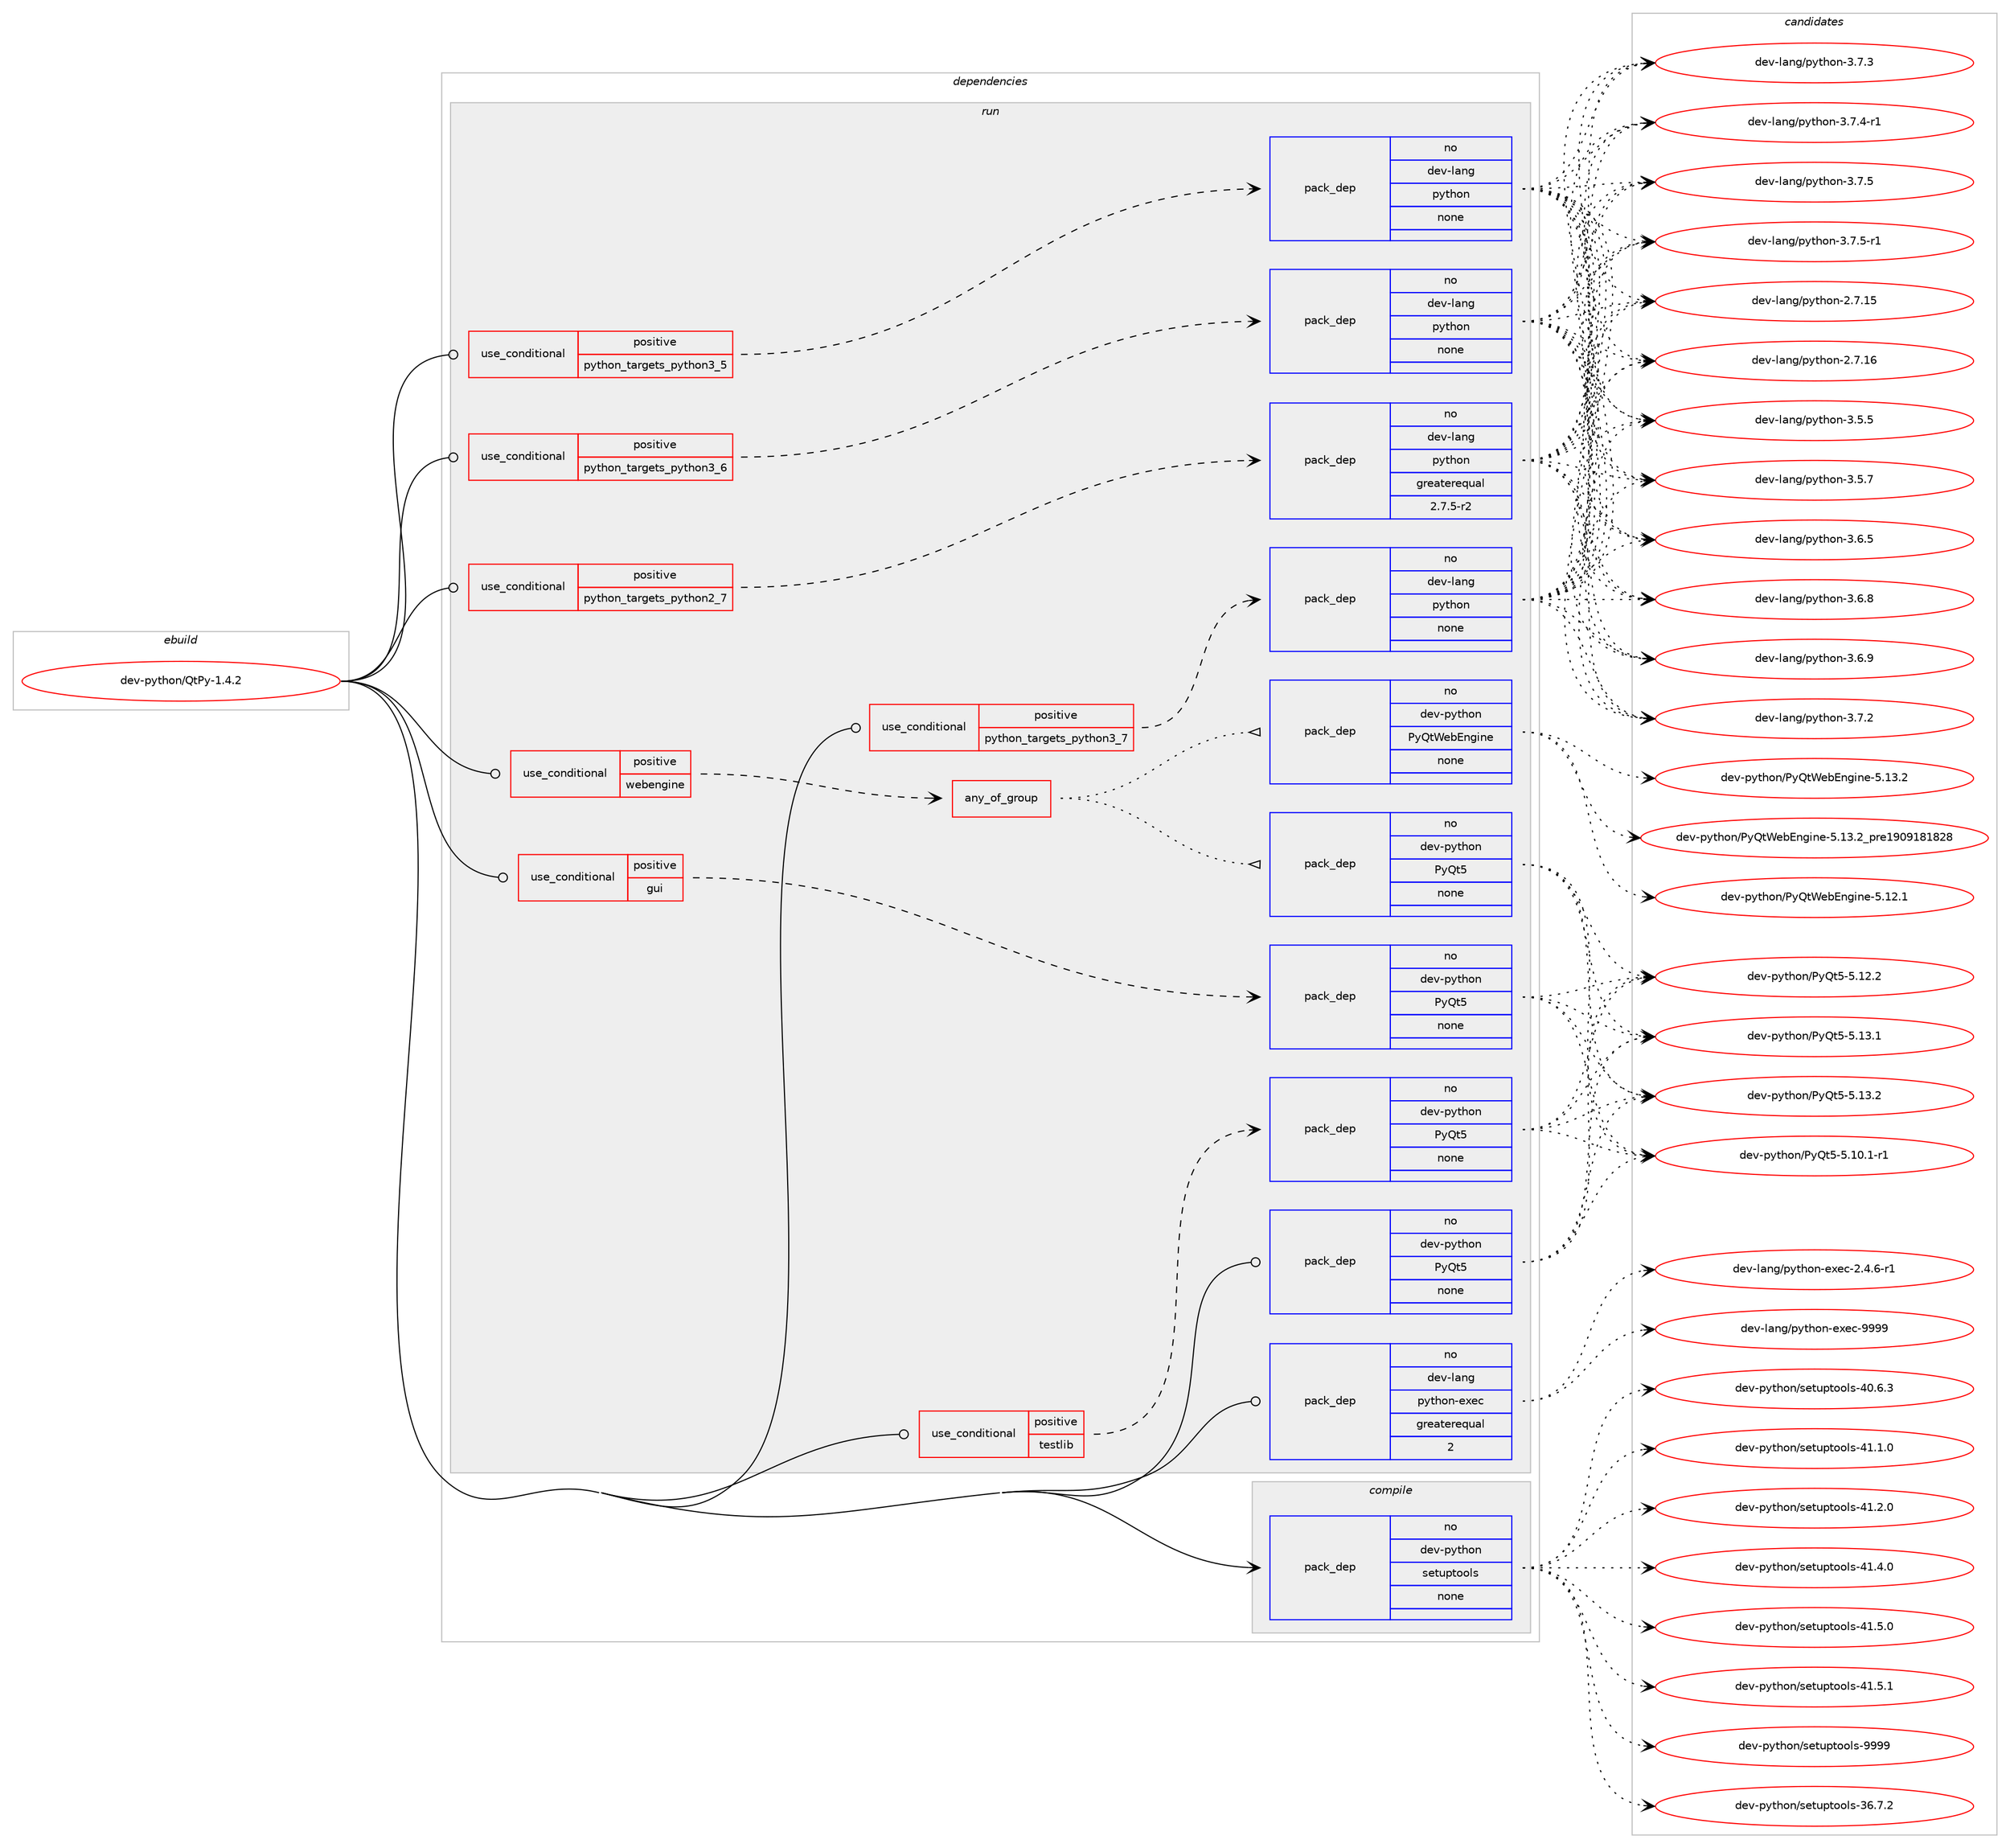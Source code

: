 digraph prolog {

# *************
# Graph options
# *************

newrank=true;
concentrate=true;
compound=true;
graph [rankdir=LR,fontname=Helvetica,fontsize=10,ranksep=1.5];#, ranksep=2.5, nodesep=0.2];
edge  [arrowhead=vee];
node  [fontname=Helvetica,fontsize=10];

# **********
# The ebuild
# **********

subgraph cluster_leftcol {
color=gray;
rank=same;
label=<<i>ebuild</i>>;
id [label="dev-python/QtPy-1.4.2", color=red, width=4, href="../dev-python/QtPy-1.4.2.svg"];
}

# ****************
# The dependencies
# ****************

subgraph cluster_midcol {
color=gray;
label=<<i>dependencies</i>>;
subgraph cluster_compile {
fillcolor="#eeeeee";
style=filled;
label=<<i>compile</i>>;
subgraph pack445646 {
dependency593270 [label=<<TABLE BORDER="0" CELLBORDER="1" CELLSPACING="0" CELLPADDING="4" WIDTH="220"><TR><TD ROWSPAN="6" CELLPADDING="30">pack_dep</TD></TR><TR><TD WIDTH="110">no</TD></TR><TR><TD>dev-python</TD></TR><TR><TD>setuptools</TD></TR><TR><TD>none</TD></TR><TR><TD></TD></TR></TABLE>>, shape=none, color=blue];
}
id:e -> dependency593270:w [weight=20,style="solid",arrowhead="vee"];
}
subgraph cluster_compileandrun {
fillcolor="#eeeeee";
style=filled;
label=<<i>compile and run</i>>;
}
subgraph cluster_run {
fillcolor="#eeeeee";
style=filled;
label=<<i>run</i>>;
subgraph cond135853 {
dependency593271 [label=<<TABLE BORDER="0" CELLBORDER="1" CELLSPACING="0" CELLPADDING="4"><TR><TD ROWSPAN="3" CELLPADDING="10">use_conditional</TD></TR><TR><TD>positive</TD></TR><TR><TD>gui</TD></TR></TABLE>>, shape=none, color=red];
subgraph pack445647 {
dependency593272 [label=<<TABLE BORDER="0" CELLBORDER="1" CELLSPACING="0" CELLPADDING="4" WIDTH="220"><TR><TD ROWSPAN="6" CELLPADDING="30">pack_dep</TD></TR><TR><TD WIDTH="110">no</TD></TR><TR><TD>dev-python</TD></TR><TR><TD>PyQt5</TD></TR><TR><TD>none</TD></TR><TR><TD></TD></TR></TABLE>>, shape=none, color=blue];
}
dependency593271:e -> dependency593272:w [weight=20,style="dashed",arrowhead="vee"];
}
id:e -> dependency593271:w [weight=20,style="solid",arrowhead="odot"];
subgraph cond135854 {
dependency593273 [label=<<TABLE BORDER="0" CELLBORDER="1" CELLSPACING="0" CELLPADDING="4"><TR><TD ROWSPAN="3" CELLPADDING="10">use_conditional</TD></TR><TR><TD>positive</TD></TR><TR><TD>python_targets_python2_7</TD></TR></TABLE>>, shape=none, color=red];
subgraph pack445648 {
dependency593274 [label=<<TABLE BORDER="0" CELLBORDER="1" CELLSPACING="0" CELLPADDING="4" WIDTH="220"><TR><TD ROWSPAN="6" CELLPADDING="30">pack_dep</TD></TR><TR><TD WIDTH="110">no</TD></TR><TR><TD>dev-lang</TD></TR><TR><TD>python</TD></TR><TR><TD>greaterequal</TD></TR><TR><TD>2.7.5-r2</TD></TR></TABLE>>, shape=none, color=blue];
}
dependency593273:e -> dependency593274:w [weight=20,style="dashed",arrowhead="vee"];
}
id:e -> dependency593273:w [weight=20,style="solid",arrowhead="odot"];
subgraph cond135855 {
dependency593275 [label=<<TABLE BORDER="0" CELLBORDER="1" CELLSPACING="0" CELLPADDING="4"><TR><TD ROWSPAN="3" CELLPADDING="10">use_conditional</TD></TR><TR><TD>positive</TD></TR><TR><TD>python_targets_python3_5</TD></TR></TABLE>>, shape=none, color=red];
subgraph pack445649 {
dependency593276 [label=<<TABLE BORDER="0" CELLBORDER="1" CELLSPACING="0" CELLPADDING="4" WIDTH="220"><TR><TD ROWSPAN="6" CELLPADDING="30">pack_dep</TD></TR><TR><TD WIDTH="110">no</TD></TR><TR><TD>dev-lang</TD></TR><TR><TD>python</TD></TR><TR><TD>none</TD></TR><TR><TD></TD></TR></TABLE>>, shape=none, color=blue];
}
dependency593275:e -> dependency593276:w [weight=20,style="dashed",arrowhead="vee"];
}
id:e -> dependency593275:w [weight=20,style="solid",arrowhead="odot"];
subgraph cond135856 {
dependency593277 [label=<<TABLE BORDER="0" CELLBORDER="1" CELLSPACING="0" CELLPADDING="4"><TR><TD ROWSPAN="3" CELLPADDING="10">use_conditional</TD></TR><TR><TD>positive</TD></TR><TR><TD>python_targets_python3_6</TD></TR></TABLE>>, shape=none, color=red];
subgraph pack445650 {
dependency593278 [label=<<TABLE BORDER="0" CELLBORDER="1" CELLSPACING="0" CELLPADDING="4" WIDTH="220"><TR><TD ROWSPAN="6" CELLPADDING="30">pack_dep</TD></TR><TR><TD WIDTH="110">no</TD></TR><TR><TD>dev-lang</TD></TR><TR><TD>python</TD></TR><TR><TD>none</TD></TR><TR><TD></TD></TR></TABLE>>, shape=none, color=blue];
}
dependency593277:e -> dependency593278:w [weight=20,style="dashed",arrowhead="vee"];
}
id:e -> dependency593277:w [weight=20,style="solid",arrowhead="odot"];
subgraph cond135857 {
dependency593279 [label=<<TABLE BORDER="0" CELLBORDER="1" CELLSPACING="0" CELLPADDING="4"><TR><TD ROWSPAN="3" CELLPADDING="10">use_conditional</TD></TR><TR><TD>positive</TD></TR><TR><TD>python_targets_python3_7</TD></TR></TABLE>>, shape=none, color=red];
subgraph pack445651 {
dependency593280 [label=<<TABLE BORDER="0" CELLBORDER="1" CELLSPACING="0" CELLPADDING="4" WIDTH="220"><TR><TD ROWSPAN="6" CELLPADDING="30">pack_dep</TD></TR><TR><TD WIDTH="110">no</TD></TR><TR><TD>dev-lang</TD></TR><TR><TD>python</TD></TR><TR><TD>none</TD></TR><TR><TD></TD></TR></TABLE>>, shape=none, color=blue];
}
dependency593279:e -> dependency593280:w [weight=20,style="dashed",arrowhead="vee"];
}
id:e -> dependency593279:w [weight=20,style="solid",arrowhead="odot"];
subgraph cond135858 {
dependency593281 [label=<<TABLE BORDER="0" CELLBORDER="1" CELLSPACING="0" CELLPADDING="4"><TR><TD ROWSPAN="3" CELLPADDING="10">use_conditional</TD></TR><TR><TD>positive</TD></TR><TR><TD>testlib</TD></TR></TABLE>>, shape=none, color=red];
subgraph pack445652 {
dependency593282 [label=<<TABLE BORDER="0" CELLBORDER="1" CELLSPACING="0" CELLPADDING="4" WIDTH="220"><TR><TD ROWSPAN="6" CELLPADDING="30">pack_dep</TD></TR><TR><TD WIDTH="110">no</TD></TR><TR><TD>dev-python</TD></TR><TR><TD>PyQt5</TD></TR><TR><TD>none</TD></TR><TR><TD></TD></TR></TABLE>>, shape=none, color=blue];
}
dependency593281:e -> dependency593282:w [weight=20,style="dashed",arrowhead="vee"];
}
id:e -> dependency593281:w [weight=20,style="solid",arrowhead="odot"];
subgraph cond135859 {
dependency593283 [label=<<TABLE BORDER="0" CELLBORDER="1" CELLSPACING="0" CELLPADDING="4"><TR><TD ROWSPAN="3" CELLPADDING="10">use_conditional</TD></TR><TR><TD>positive</TD></TR><TR><TD>webengine</TD></TR></TABLE>>, shape=none, color=red];
subgraph any11406 {
dependency593284 [label=<<TABLE BORDER="0" CELLBORDER="1" CELLSPACING="0" CELLPADDING="4"><TR><TD CELLPADDING="10">any_of_group</TD></TR></TABLE>>, shape=none, color=red];subgraph pack445653 {
dependency593285 [label=<<TABLE BORDER="0" CELLBORDER="1" CELLSPACING="0" CELLPADDING="4" WIDTH="220"><TR><TD ROWSPAN="6" CELLPADDING="30">pack_dep</TD></TR><TR><TD WIDTH="110">no</TD></TR><TR><TD>dev-python</TD></TR><TR><TD>PyQtWebEngine</TD></TR><TR><TD>none</TD></TR><TR><TD></TD></TR></TABLE>>, shape=none, color=blue];
}
dependency593284:e -> dependency593285:w [weight=20,style="dotted",arrowhead="oinv"];
subgraph pack445654 {
dependency593286 [label=<<TABLE BORDER="0" CELLBORDER="1" CELLSPACING="0" CELLPADDING="4" WIDTH="220"><TR><TD ROWSPAN="6" CELLPADDING="30">pack_dep</TD></TR><TR><TD WIDTH="110">no</TD></TR><TR><TD>dev-python</TD></TR><TR><TD>PyQt5</TD></TR><TR><TD>none</TD></TR><TR><TD></TD></TR></TABLE>>, shape=none, color=blue];
}
dependency593284:e -> dependency593286:w [weight=20,style="dotted",arrowhead="oinv"];
}
dependency593283:e -> dependency593284:w [weight=20,style="dashed",arrowhead="vee"];
}
id:e -> dependency593283:w [weight=20,style="solid",arrowhead="odot"];
subgraph pack445655 {
dependency593287 [label=<<TABLE BORDER="0" CELLBORDER="1" CELLSPACING="0" CELLPADDING="4" WIDTH="220"><TR><TD ROWSPAN="6" CELLPADDING="30">pack_dep</TD></TR><TR><TD WIDTH="110">no</TD></TR><TR><TD>dev-lang</TD></TR><TR><TD>python-exec</TD></TR><TR><TD>greaterequal</TD></TR><TR><TD>2</TD></TR></TABLE>>, shape=none, color=blue];
}
id:e -> dependency593287:w [weight=20,style="solid",arrowhead="odot"];
subgraph pack445656 {
dependency593288 [label=<<TABLE BORDER="0" CELLBORDER="1" CELLSPACING="0" CELLPADDING="4" WIDTH="220"><TR><TD ROWSPAN="6" CELLPADDING="30">pack_dep</TD></TR><TR><TD WIDTH="110">no</TD></TR><TR><TD>dev-python</TD></TR><TR><TD>PyQt5</TD></TR><TR><TD>none</TD></TR><TR><TD></TD></TR></TABLE>>, shape=none, color=blue];
}
id:e -> dependency593288:w [weight=20,style="solid",arrowhead="odot"];
}
}

# **************
# The candidates
# **************

subgraph cluster_choices {
rank=same;
color=gray;
label=<<i>candidates</i>>;

subgraph choice445646 {
color=black;
nodesep=1;
choice100101118451121211161041111104711510111611711211611111110811545515446554650 [label="dev-python/setuptools-36.7.2", color=red, width=4,href="../dev-python/setuptools-36.7.2.svg"];
choice100101118451121211161041111104711510111611711211611111110811545524846544651 [label="dev-python/setuptools-40.6.3", color=red, width=4,href="../dev-python/setuptools-40.6.3.svg"];
choice100101118451121211161041111104711510111611711211611111110811545524946494648 [label="dev-python/setuptools-41.1.0", color=red, width=4,href="../dev-python/setuptools-41.1.0.svg"];
choice100101118451121211161041111104711510111611711211611111110811545524946504648 [label="dev-python/setuptools-41.2.0", color=red, width=4,href="../dev-python/setuptools-41.2.0.svg"];
choice100101118451121211161041111104711510111611711211611111110811545524946524648 [label="dev-python/setuptools-41.4.0", color=red, width=4,href="../dev-python/setuptools-41.4.0.svg"];
choice100101118451121211161041111104711510111611711211611111110811545524946534648 [label="dev-python/setuptools-41.5.0", color=red, width=4,href="../dev-python/setuptools-41.5.0.svg"];
choice100101118451121211161041111104711510111611711211611111110811545524946534649 [label="dev-python/setuptools-41.5.1", color=red, width=4,href="../dev-python/setuptools-41.5.1.svg"];
choice10010111845112121116104111110471151011161171121161111111081154557575757 [label="dev-python/setuptools-9999", color=red, width=4,href="../dev-python/setuptools-9999.svg"];
dependency593270:e -> choice100101118451121211161041111104711510111611711211611111110811545515446554650:w [style=dotted,weight="100"];
dependency593270:e -> choice100101118451121211161041111104711510111611711211611111110811545524846544651:w [style=dotted,weight="100"];
dependency593270:e -> choice100101118451121211161041111104711510111611711211611111110811545524946494648:w [style=dotted,weight="100"];
dependency593270:e -> choice100101118451121211161041111104711510111611711211611111110811545524946504648:w [style=dotted,weight="100"];
dependency593270:e -> choice100101118451121211161041111104711510111611711211611111110811545524946524648:w [style=dotted,weight="100"];
dependency593270:e -> choice100101118451121211161041111104711510111611711211611111110811545524946534648:w [style=dotted,weight="100"];
dependency593270:e -> choice100101118451121211161041111104711510111611711211611111110811545524946534649:w [style=dotted,weight="100"];
dependency593270:e -> choice10010111845112121116104111110471151011161171121161111111081154557575757:w [style=dotted,weight="100"];
}
subgraph choice445647 {
color=black;
nodesep=1;
choice1001011184511212111610411111047801218111653455346494846494511449 [label="dev-python/PyQt5-5.10.1-r1", color=red, width=4,href="../dev-python/PyQt5-5.10.1-r1.svg"];
choice100101118451121211161041111104780121811165345534649504650 [label="dev-python/PyQt5-5.12.2", color=red, width=4,href="../dev-python/PyQt5-5.12.2.svg"];
choice100101118451121211161041111104780121811165345534649514649 [label="dev-python/PyQt5-5.13.1", color=red, width=4,href="../dev-python/PyQt5-5.13.1.svg"];
choice100101118451121211161041111104780121811165345534649514650 [label="dev-python/PyQt5-5.13.2", color=red, width=4,href="../dev-python/PyQt5-5.13.2.svg"];
dependency593272:e -> choice1001011184511212111610411111047801218111653455346494846494511449:w [style=dotted,weight="100"];
dependency593272:e -> choice100101118451121211161041111104780121811165345534649504650:w [style=dotted,weight="100"];
dependency593272:e -> choice100101118451121211161041111104780121811165345534649514649:w [style=dotted,weight="100"];
dependency593272:e -> choice100101118451121211161041111104780121811165345534649514650:w [style=dotted,weight="100"];
}
subgraph choice445648 {
color=black;
nodesep=1;
choice10010111845108971101034711212111610411111045504655464953 [label="dev-lang/python-2.7.15", color=red, width=4,href="../dev-lang/python-2.7.15.svg"];
choice10010111845108971101034711212111610411111045504655464954 [label="dev-lang/python-2.7.16", color=red, width=4,href="../dev-lang/python-2.7.16.svg"];
choice100101118451089711010347112121116104111110455146534653 [label="dev-lang/python-3.5.5", color=red, width=4,href="../dev-lang/python-3.5.5.svg"];
choice100101118451089711010347112121116104111110455146534655 [label="dev-lang/python-3.5.7", color=red, width=4,href="../dev-lang/python-3.5.7.svg"];
choice100101118451089711010347112121116104111110455146544653 [label="dev-lang/python-3.6.5", color=red, width=4,href="../dev-lang/python-3.6.5.svg"];
choice100101118451089711010347112121116104111110455146544656 [label="dev-lang/python-3.6.8", color=red, width=4,href="../dev-lang/python-3.6.8.svg"];
choice100101118451089711010347112121116104111110455146544657 [label="dev-lang/python-3.6.9", color=red, width=4,href="../dev-lang/python-3.6.9.svg"];
choice100101118451089711010347112121116104111110455146554650 [label="dev-lang/python-3.7.2", color=red, width=4,href="../dev-lang/python-3.7.2.svg"];
choice100101118451089711010347112121116104111110455146554651 [label="dev-lang/python-3.7.3", color=red, width=4,href="../dev-lang/python-3.7.3.svg"];
choice1001011184510897110103471121211161041111104551465546524511449 [label="dev-lang/python-3.7.4-r1", color=red, width=4,href="../dev-lang/python-3.7.4-r1.svg"];
choice100101118451089711010347112121116104111110455146554653 [label="dev-lang/python-3.7.5", color=red, width=4,href="../dev-lang/python-3.7.5.svg"];
choice1001011184510897110103471121211161041111104551465546534511449 [label="dev-lang/python-3.7.5-r1", color=red, width=4,href="../dev-lang/python-3.7.5-r1.svg"];
dependency593274:e -> choice10010111845108971101034711212111610411111045504655464953:w [style=dotted,weight="100"];
dependency593274:e -> choice10010111845108971101034711212111610411111045504655464954:w [style=dotted,weight="100"];
dependency593274:e -> choice100101118451089711010347112121116104111110455146534653:w [style=dotted,weight="100"];
dependency593274:e -> choice100101118451089711010347112121116104111110455146534655:w [style=dotted,weight="100"];
dependency593274:e -> choice100101118451089711010347112121116104111110455146544653:w [style=dotted,weight="100"];
dependency593274:e -> choice100101118451089711010347112121116104111110455146544656:w [style=dotted,weight="100"];
dependency593274:e -> choice100101118451089711010347112121116104111110455146544657:w [style=dotted,weight="100"];
dependency593274:e -> choice100101118451089711010347112121116104111110455146554650:w [style=dotted,weight="100"];
dependency593274:e -> choice100101118451089711010347112121116104111110455146554651:w [style=dotted,weight="100"];
dependency593274:e -> choice1001011184510897110103471121211161041111104551465546524511449:w [style=dotted,weight="100"];
dependency593274:e -> choice100101118451089711010347112121116104111110455146554653:w [style=dotted,weight="100"];
dependency593274:e -> choice1001011184510897110103471121211161041111104551465546534511449:w [style=dotted,weight="100"];
}
subgraph choice445649 {
color=black;
nodesep=1;
choice10010111845108971101034711212111610411111045504655464953 [label="dev-lang/python-2.7.15", color=red, width=4,href="../dev-lang/python-2.7.15.svg"];
choice10010111845108971101034711212111610411111045504655464954 [label="dev-lang/python-2.7.16", color=red, width=4,href="../dev-lang/python-2.7.16.svg"];
choice100101118451089711010347112121116104111110455146534653 [label="dev-lang/python-3.5.5", color=red, width=4,href="../dev-lang/python-3.5.5.svg"];
choice100101118451089711010347112121116104111110455146534655 [label="dev-lang/python-3.5.7", color=red, width=4,href="../dev-lang/python-3.5.7.svg"];
choice100101118451089711010347112121116104111110455146544653 [label="dev-lang/python-3.6.5", color=red, width=4,href="../dev-lang/python-3.6.5.svg"];
choice100101118451089711010347112121116104111110455146544656 [label="dev-lang/python-3.6.8", color=red, width=4,href="../dev-lang/python-3.6.8.svg"];
choice100101118451089711010347112121116104111110455146544657 [label="dev-lang/python-3.6.9", color=red, width=4,href="../dev-lang/python-3.6.9.svg"];
choice100101118451089711010347112121116104111110455146554650 [label="dev-lang/python-3.7.2", color=red, width=4,href="../dev-lang/python-3.7.2.svg"];
choice100101118451089711010347112121116104111110455146554651 [label="dev-lang/python-3.7.3", color=red, width=4,href="../dev-lang/python-3.7.3.svg"];
choice1001011184510897110103471121211161041111104551465546524511449 [label="dev-lang/python-3.7.4-r1", color=red, width=4,href="../dev-lang/python-3.7.4-r1.svg"];
choice100101118451089711010347112121116104111110455146554653 [label="dev-lang/python-3.7.5", color=red, width=4,href="../dev-lang/python-3.7.5.svg"];
choice1001011184510897110103471121211161041111104551465546534511449 [label="dev-lang/python-3.7.5-r1", color=red, width=4,href="../dev-lang/python-3.7.5-r1.svg"];
dependency593276:e -> choice10010111845108971101034711212111610411111045504655464953:w [style=dotted,weight="100"];
dependency593276:e -> choice10010111845108971101034711212111610411111045504655464954:w [style=dotted,weight="100"];
dependency593276:e -> choice100101118451089711010347112121116104111110455146534653:w [style=dotted,weight="100"];
dependency593276:e -> choice100101118451089711010347112121116104111110455146534655:w [style=dotted,weight="100"];
dependency593276:e -> choice100101118451089711010347112121116104111110455146544653:w [style=dotted,weight="100"];
dependency593276:e -> choice100101118451089711010347112121116104111110455146544656:w [style=dotted,weight="100"];
dependency593276:e -> choice100101118451089711010347112121116104111110455146544657:w [style=dotted,weight="100"];
dependency593276:e -> choice100101118451089711010347112121116104111110455146554650:w [style=dotted,weight="100"];
dependency593276:e -> choice100101118451089711010347112121116104111110455146554651:w [style=dotted,weight="100"];
dependency593276:e -> choice1001011184510897110103471121211161041111104551465546524511449:w [style=dotted,weight="100"];
dependency593276:e -> choice100101118451089711010347112121116104111110455146554653:w [style=dotted,weight="100"];
dependency593276:e -> choice1001011184510897110103471121211161041111104551465546534511449:w [style=dotted,weight="100"];
}
subgraph choice445650 {
color=black;
nodesep=1;
choice10010111845108971101034711212111610411111045504655464953 [label="dev-lang/python-2.7.15", color=red, width=4,href="../dev-lang/python-2.7.15.svg"];
choice10010111845108971101034711212111610411111045504655464954 [label="dev-lang/python-2.7.16", color=red, width=4,href="../dev-lang/python-2.7.16.svg"];
choice100101118451089711010347112121116104111110455146534653 [label="dev-lang/python-3.5.5", color=red, width=4,href="../dev-lang/python-3.5.5.svg"];
choice100101118451089711010347112121116104111110455146534655 [label="dev-lang/python-3.5.7", color=red, width=4,href="../dev-lang/python-3.5.7.svg"];
choice100101118451089711010347112121116104111110455146544653 [label="dev-lang/python-3.6.5", color=red, width=4,href="../dev-lang/python-3.6.5.svg"];
choice100101118451089711010347112121116104111110455146544656 [label="dev-lang/python-3.6.8", color=red, width=4,href="../dev-lang/python-3.6.8.svg"];
choice100101118451089711010347112121116104111110455146544657 [label="dev-lang/python-3.6.9", color=red, width=4,href="../dev-lang/python-3.6.9.svg"];
choice100101118451089711010347112121116104111110455146554650 [label="dev-lang/python-3.7.2", color=red, width=4,href="../dev-lang/python-3.7.2.svg"];
choice100101118451089711010347112121116104111110455146554651 [label="dev-lang/python-3.7.3", color=red, width=4,href="../dev-lang/python-3.7.3.svg"];
choice1001011184510897110103471121211161041111104551465546524511449 [label="dev-lang/python-3.7.4-r1", color=red, width=4,href="../dev-lang/python-3.7.4-r1.svg"];
choice100101118451089711010347112121116104111110455146554653 [label="dev-lang/python-3.7.5", color=red, width=4,href="../dev-lang/python-3.7.5.svg"];
choice1001011184510897110103471121211161041111104551465546534511449 [label="dev-lang/python-3.7.5-r1", color=red, width=4,href="../dev-lang/python-3.7.5-r1.svg"];
dependency593278:e -> choice10010111845108971101034711212111610411111045504655464953:w [style=dotted,weight="100"];
dependency593278:e -> choice10010111845108971101034711212111610411111045504655464954:w [style=dotted,weight="100"];
dependency593278:e -> choice100101118451089711010347112121116104111110455146534653:w [style=dotted,weight="100"];
dependency593278:e -> choice100101118451089711010347112121116104111110455146534655:w [style=dotted,weight="100"];
dependency593278:e -> choice100101118451089711010347112121116104111110455146544653:w [style=dotted,weight="100"];
dependency593278:e -> choice100101118451089711010347112121116104111110455146544656:w [style=dotted,weight="100"];
dependency593278:e -> choice100101118451089711010347112121116104111110455146544657:w [style=dotted,weight="100"];
dependency593278:e -> choice100101118451089711010347112121116104111110455146554650:w [style=dotted,weight="100"];
dependency593278:e -> choice100101118451089711010347112121116104111110455146554651:w [style=dotted,weight="100"];
dependency593278:e -> choice1001011184510897110103471121211161041111104551465546524511449:w [style=dotted,weight="100"];
dependency593278:e -> choice100101118451089711010347112121116104111110455146554653:w [style=dotted,weight="100"];
dependency593278:e -> choice1001011184510897110103471121211161041111104551465546534511449:w [style=dotted,weight="100"];
}
subgraph choice445651 {
color=black;
nodesep=1;
choice10010111845108971101034711212111610411111045504655464953 [label="dev-lang/python-2.7.15", color=red, width=4,href="../dev-lang/python-2.7.15.svg"];
choice10010111845108971101034711212111610411111045504655464954 [label="dev-lang/python-2.7.16", color=red, width=4,href="../dev-lang/python-2.7.16.svg"];
choice100101118451089711010347112121116104111110455146534653 [label="dev-lang/python-3.5.5", color=red, width=4,href="../dev-lang/python-3.5.5.svg"];
choice100101118451089711010347112121116104111110455146534655 [label="dev-lang/python-3.5.7", color=red, width=4,href="../dev-lang/python-3.5.7.svg"];
choice100101118451089711010347112121116104111110455146544653 [label="dev-lang/python-3.6.5", color=red, width=4,href="../dev-lang/python-3.6.5.svg"];
choice100101118451089711010347112121116104111110455146544656 [label="dev-lang/python-3.6.8", color=red, width=4,href="../dev-lang/python-3.6.8.svg"];
choice100101118451089711010347112121116104111110455146544657 [label="dev-lang/python-3.6.9", color=red, width=4,href="../dev-lang/python-3.6.9.svg"];
choice100101118451089711010347112121116104111110455146554650 [label="dev-lang/python-3.7.2", color=red, width=4,href="../dev-lang/python-3.7.2.svg"];
choice100101118451089711010347112121116104111110455146554651 [label="dev-lang/python-3.7.3", color=red, width=4,href="../dev-lang/python-3.7.3.svg"];
choice1001011184510897110103471121211161041111104551465546524511449 [label="dev-lang/python-3.7.4-r1", color=red, width=4,href="../dev-lang/python-3.7.4-r1.svg"];
choice100101118451089711010347112121116104111110455146554653 [label="dev-lang/python-3.7.5", color=red, width=4,href="../dev-lang/python-3.7.5.svg"];
choice1001011184510897110103471121211161041111104551465546534511449 [label="dev-lang/python-3.7.5-r1", color=red, width=4,href="../dev-lang/python-3.7.5-r1.svg"];
dependency593280:e -> choice10010111845108971101034711212111610411111045504655464953:w [style=dotted,weight="100"];
dependency593280:e -> choice10010111845108971101034711212111610411111045504655464954:w [style=dotted,weight="100"];
dependency593280:e -> choice100101118451089711010347112121116104111110455146534653:w [style=dotted,weight="100"];
dependency593280:e -> choice100101118451089711010347112121116104111110455146534655:w [style=dotted,weight="100"];
dependency593280:e -> choice100101118451089711010347112121116104111110455146544653:w [style=dotted,weight="100"];
dependency593280:e -> choice100101118451089711010347112121116104111110455146544656:w [style=dotted,weight="100"];
dependency593280:e -> choice100101118451089711010347112121116104111110455146544657:w [style=dotted,weight="100"];
dependency593280:e -> choice100101118451089711010347112121116104111110455146554650:w [style=dotted,weight="100"];
dependency593280:e -> choice100101118451089711010347112121116104111110455146554651:w [style=dotted,weight="100"];
dependency593280:e -> choice1001011184510897110103471121211161041111104551465546524511449:w [style=dotted,weight="100"];
dependency593280:e -> choice100101118451089711010347112121116104111110455146554653:w [style=dotted,weight="100"];
dependency593280:e -> choice1001011184510897110103471121211161041111104551465546534511449:w [style=dotted,weight="100"];
}
subgraph choice445652 {
color=black;
nodesep=1;
choice1001011184511212111610411111047801218111653455346494846494511449 [label="dev-python/PyQt5-5.10.1-r1", color=red, width=4,href="../dev-python/PyQt5-5.10.1-r1.svg"];
choice100101118451121211161041111104780121811165345534649504650 [label="dev-python/PyQt5-5.12.2", color=red, width=4,href="../dev-python/PyQt5-5.12.2.svg"];
choice100101118451121211161041111104780121811165345534649514649 [label="dev-python/PyQt5-5.13.1", color=red, width=4,href="../dev-python/PyQt5-5.13.1.svg"];
choice100101118451121211161041111104780121811165345534649514650 [label="dev-python/PyQt5-5.13.2", color=red, width=4,href="../dev-python/PyQt5-5.13.2.svg"];
dependency593282:e -> choice1001011184511212111610411111047801218111653455346494846494511449:w [style=dotted,weight="100"];
dependency593282:e -> choice100101118451121211161041111104780121811165345534649504650:w [style=dotted,weight="100"];
dependency593282:e -> choice100101118451121211161041111104780121811165345534649514649:w [style=dotted,weight="100"];
dependency593282:e -> choice100101118451121211161041111104780121811165345534649514650:w [style=dotted,weight="100"];
}
subgraph choice445653 {
color=black;
nodesep=1;
choice1001011184511212111610411111047801218111687101986911010310511010145534649504649 [label="dev-python/PyQtWebEngine-5.12.1", color=red, width=4,href="../dev-python/PyQtWebEngine-5.12.1.svg"];
choice1001011184511212111610411111047801218111687101986911010310511010145534649514650 [label="dev-python/PyQtWebEngine-5.13.2", color=red, width=4,href="../dev-python/PyQtWebEngine-5.13.2.svg"];
choice10010111845112121116104111110478012181116871019869110103105110101455346495146509511211410149574857495649565056 [label="dev-python/PyQtWebEngine-5.13.2_pre1909181828", color=red, width=4,href="../dev-python/PyQtWebEngine-5.13.2_pre1909181828.svg"];
dependency593285:e -> choice1001011184511212111610411111047801218111687101986911010310511010145534649504649:w [style=dotted,weight="100"];
dependency593285:e -> choice1001011184511212111610411111047801218111687101986911010310511010145534649514650:w [style=dotted,weight="100"];
dependency593285:e -> choice10010111845112121116104111110478012181116871019869110103105110101455346495146509511211410149574857495649565056:w [style=dotted,weight="100"];
}
subgraph choice445654 {
color=black;
nodesep=1;
choice1001011184511212111610411111047801218111653455346494846494511449 [label="dev-python/PyQt5-5.10.1-r1", color=red, width=4,href="../dev-python/PyQt5-5.10.1-r1.svg"];
choice100101118451121211161041111104780121811165345534649504650 [label="dev-python/PyQt5-5.12.2", color=red, width=4,href="../dev-python/PyQt5-5.12.2.svg"];
choice100101118451121211161041111104780121811165345534649514649 [label="dev-python/PyQt5-5.13.1", color=red, width=4,href="../dev-python/PyQt5-5.13.1.svg"];
choice100101118451121211161041111104780121811165345534649514650 [label="dev-python/PyQt5-5.13.2", color=red, width=4,href="../dev-python/PyQt5-5.13.2.svg"];
dependency593286:e -> choice1001011184511212111610411111047801218111653455346494846494511449:w [style=dotted,weight="100"];
dependency593286:e -> choice100101118451121211161041111104780121811165345534649504650:w [style=dotted,weight="100"];
dependency593286:e -> choice100101118451121211161041111104780121811165345534649514649:w [style=dotted,weight="100"];
dependency593286:e -> choice100101118451121211161041111104780121811165345534649514650:w [style=dotted,weight="100"];
}
subgraph choice445655 {
color=black;
nodesep=1;
choice10010111845108971101034711212111610411111045101120101994550465246544511449 [label="dev-lang/python-exec-2.4.6-r1", color=red, width=4,href="../dev-lang/python-exec-2.4.6-r1.svg"];
choice10010111845108971101034711212111610411111045101120101994557575757 [label="dev-lang/python-exec-9999", color=red, width=4,href="../dev-lang/python-exec-9999.svg"];
dependency593287:e -> choice10010111845108971101034711212111610411111045101120101994550465246544511449:w [style=dotted,weight="100"];
dependency593287:e -> choice10010111845108971101034711212111610411111045101120101994557575757:w [style=dotted,weight="100"];
}
subgraph choice445656 {
color=black;
nodesep=1;
choice1001011184511212111610411111047801218111653455346494846494511449 [label="dev-python/PyQt5-5.10.1-r1", color=red, width=4,href="../dev-python/PyQt5-5.10.1-r1.svg"];
choice100101118451121211161041111104780121811165345534649504650 [label="dev-python/PyQt5-5.12.2", color=red, width=4,href="../dev-python/PyQt5-5.12.2.svg"];
choice100101118451121211161041111104780121811165345534649514649 [label="dev-python/PyQt5-5.13.1", color=red, width=4,href="../dev-python/PyQt5-5.13.1.svg"];
choice100101118451121211161041111104780121811165345534649514650 [label="dev-python/PyQt5-5.13.2", color=red, width=4,href="../dev-python/PyQt5-5.13.2.svg"];
dependency593288:e -> choice1001011184511212111610411111047801218111653455346494846494511449:w [style=dotted,weight="100"];
dependency593288:e -> choice100101118451121211161041111104780121811165345534649504650:w [style=dotted,weight="100"];
dependency593288:e -> choice100101118451121211161041111104780121811165345534649514649:w [style=dotted,weight="100"];
dependency593288:e -> choice100101118451121211161041111104780121811165345534649514650:w [style=dotted,weight="100"];
}
}

}
